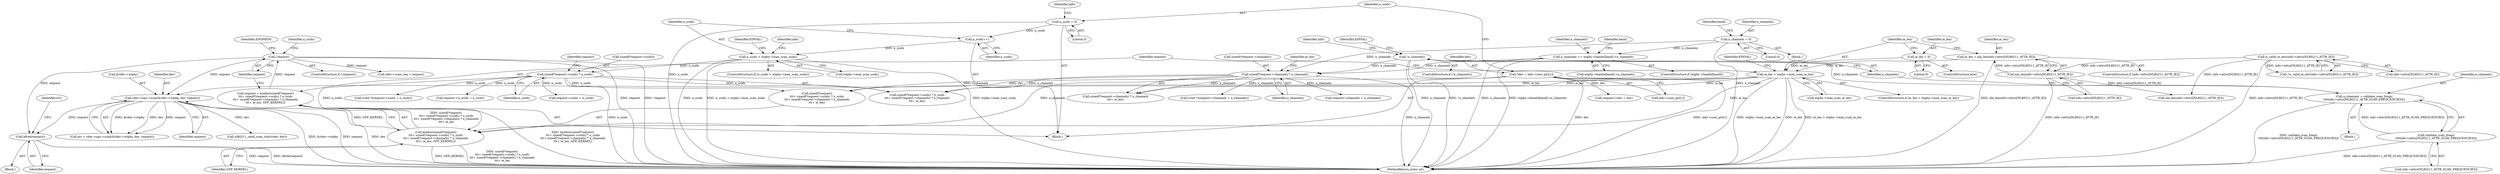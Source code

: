 digraph "0_linux_208c72f4fe44fe09577e7975ba0e7fa0278f3d03_0@API" {
"1000594" [label="(Call,kfree(request))"];
"1000290" [label="(Call,!request)"];
"1000264" [label="(Call,request = kzalloc(sizeof(*request)\n\t\t\t+ sizeof(*request->ssids) * n_ssids\n\t\t\t+ sizeof(*request->channels) * n_channels\n\t\t\t+ ie_len, GFP_KERNEL))"];
"1000266" [label="(Call,kzalloc(sizeof(*request)\n\t\t\t+ sizeof(*request->ssids) * n_ssids\n\t\t\t+ sizeof(*request->channels) * n_channels\n\t\t\t+ ie_len, GFP_KERNEL))"];
"1000272" [label="(Call,sizeof(*request->ssids) * n_ssids)"];
"1000229" [label="(Call,n_ssids > wiphy->max_scan_ssids)"];
"1000226" [label="(Call,n_ssids++)"];
"1000129" [label="(Call,n_ssids = 0)"];
"1000280" [label="(Call,sizeof(*request->channels) * n_channels)"];
"1000186" [label="(Call,!n_channels)"];
"1000177" [label="(Call,n_channels = validate_scan_freqs(\n\t\t\t\tinfo->attrs[NL80211_ATTR_SCAN_FREQUENCIES]))"];
"1000179" [label="(Call,validate_scan_freqs(\n\t\t\t\tinfo->attrs[NL80211_ATTR_SCAN_FREQUENCIES]))"];
"1000193" [label="(Call,n_channels = 0)"];
"1000211" [label="(Call,n_channels += wiphy->bands[band]->n_channels)"];
"1000256" [label="(Call,ie_len > wiphy->max_scan_ie_len)"];
"1000252" [label="(Call,ie_len = 0)"];
"1000243" [label="(Call,ie_len = nla_len(info->attrs[NL80211_ATTR_IE]))"];
"1000245" [label="(Call,nla_len(info->attrs[NL80211_ATTR_IE]))"];
"1000138" [label="(Call,is_valid_ie_attr(info->attrs[NL80211_ATTR_IE]))"];
"1000570" [label="(Call,rdev->ops->scan(&rdev->wiphy, dev, request))"];
"1000116" [label="(Call,*dev = info->user_ptr[1])"];
"1000243" [label="(Call,ie_len = nla_len(info->attrs[NL80211_ATTR_IE]))"];
"1000258" [label="(Call,wiphy->max_scan_ie_len)"];
"1000186" [label="(Call,!n_channels)"];
"1000257" [label="(Identifier,ie_len)"];
"1000273" [label="(Call,sizeof(*request->ssids))"];
"1000212" [label="(Identifier,n_channels)"];
"1000137" [label="(Call,!is_valid_ie_attr(info->attrs[NL80211_ATTR_IE]))"];
"1000117" [label="(Identifier,dev)"];
"1000141" [label="(Identifier,info)"];
"1000213" [label="(Call,wiphy->bands[band]->n_channels)"];
"1000290" [label="(Call,!request)"];
"1000271" [label="(Call,sizeof(*request->ssids) * n_ssids\n\t\t\t+ sizeof(*request->channels) * n_channels\n\t\t\t+ ie_len)"];
"1000118" [label="(Call,info->user_ptr[1])"];
"1000211" [label="(Call,n_channels += wiphy->bands[band]->n_channels)"];
"1000178" [label="(Identifier,n_channels)"];
"1000240" [label="(Identifier,info)"];
"1000265" [label="(Identifier,request)"];
"1000228" [label="(ControlStructure,if (n_ssids > wiphy->max_scan_ssids))"];
"1000587" [label="(Block,)"];
"1000116" [label="(Call,*dev = info->user_ptr[1])"];
"1000195" [label="(Literal,0)"];
"1000179" [label="(Call,validate_scan_freqs(\n\t\t\t\tinfo->attrs[NL80211_ATTR_SCAN_FREQUENCIES]))"];
"1000176" [label="(Block,)"];
"1000571" [label="(Call,&rdev->wiphy)"];
"1000581" [label="(Call,nl80211_send_scan_start(rdev, dev))"];
"1000236" [label="(Identifier,EINVAL)"];
"1000227" [label="(Identifier,n_ssids)"];
"1000568" [label="(Call,err = rdev->ops->scan(&rdev->wiphy, dev, request))"];
"1000325" [label="(Call,(void *)(request->ssids + n_ssids))"];
"1000287" [label="(Identifier,ie_len)"];
"1000597" [label="(Identifier,err)"];
"1000595" [label="(Identifier,request)"];
"1000177" [label="(Call,n_channels = validate_scan_freqs(\n\t\t\t\tinfo->attrs[NL80211_ATTR_SCAN_FREQUENCIES]))"];
"1000252" [label="(Call,ie_len = 0)"];
"1000256" [label="(Call,ie_len > wiphy->max_scan_ie_len)"];
"1000291" [label="(Identifier,request)"];
"1000205" [label="(ControlStructure,if (wiphy->bands[band]))"];
"1000251" [label="(ControlStructure,else)"];
"1000309" [label="(Call,request->n_ssids = n_ssids)"];
"1000575" [label="(Identifier,dev)"];
"1000264" [label="(Call,request = kzalloc(sizeof(*request)\n\t\t\t+ sizeof(*request->ssids) * n_ssids\n\t\t\t+ sizeof(*request->channels) * n_channels\n\t\t\t+ ie_len, GFP_KERNEL))"];
"1000245" [label="(Call,nla_len(info->attrs[NL80211_ATTR_IE]))"];
"1000244" [label="(Identifier,ie_len)"];
"1000272" [label="(Call,sizeof(*request->ssids) * n_ssids)"];
"1000226" [label="(Call,n_ssids++)"];
"1000263" [label="(Identifier,EINVAL)"];
"1000288" [label="(Identifier,GFP_KERNEL)"];
"1000192" [label="(Block,)"];
"1000231" [label="(Call,wiphy->max_scan_ssids)"];
"1000296" [label="(Identifier,n_ssids)"];
"1000279" [label="(Call,sizeof(*request->channels) * n_channels\n\t\t\t+ ie_len)"];
"1000281" [label="(Call,sizeof(*request->channels))"];
"1000294" [label="(Identifier,ENOMEM)"];
"1000130" [label="(Identifier,n_ssids)"];
"1000204" [label="(Identifier,band)"];
"1000529" [label="(Call,nla_len(info->attrs[NL80211_ATTR_IE]))"];
"1000190" [label="(Identifier,EINVAL)"];
"1000337" [label="(Call,(void *)(request->channels + n_channels))"];
"1000289" [label="(ControlStructure,if (!request))"];
"1000230" [label="(Identifier,n_ssids)"];
"1000131" [label="(Literal,0)"];
"1000106" [label="(Block,)"];
"1000563" [label="(Call,rdev->scan_req = request)"];
"1000253" [label="(Identifier,ie_len)"];
"1000280" [label="(Call,sizeof(*request->channels) * n_channels)"];
"1000254" [label="(Literal,0)"];
"1000278" [label="(Identifier,n_ssids)"];
"1000327" [label="(Call,request->ssids + n_ssids)"];
"1000139" [label="(Call,info->attrs[NL80211_ATTR_IE])"];
"1000198" [label="(Identifier,band)"];
"1000570" [label="(Call,rdev->ops->scan(&rdev->wiphy, dev, request))"];
"1000267" [label="(Call,sizeof(*request)\n\t\t\t+ sizeof(*request->ssids) * n_ssids\n\t\t\t+ sizeof(*request->channels) * n_channels\n\t\t\t+ ie_len)"];
"1000246" [label="(Call,info->attrs[NL80211_ATTR_IE])"];
"1000576" [label="(Identifier,request)"];
"1000223" [label="(Identifier,info)"];
"1000194" [label="(Identifier,n_channels)"];
"1000180" [label="(Call,info->attrs[NL80211_ATTR_SCAN_FREQUENCIES])"];
"1000284" [label="(Identifier,request)"];
"1000286" [label="(Identifier,n_channels)"];
"1000138" [label="(Call,is_valid_ie_attr(info->attrs[NL80211_ATTR_IE]))"];
"1000129" [label="(Call,n_ssids = 0)"];
"1000237" [label="(ControlStructure,if (info->attrs[NL80211_ATTR_IE]))"];
"1000229" [label="(Call,n_ssids > wiphy->max_scan_ssids)"];
"1000266" [label="(Call,kzalloc(sizeof(*request)\n\t\t\t+ sizeof(*request->ssids) * n_ssids\n\t\t\t+ sizeof(*request->channels) * n_channels\n\t\t\t+ ie_len, GFP_KERNEL))"];
"1000187" [label="(Identifier,n_channels)"];
"1000255" [label="(ControlStructure,if (ie_len > wiphy->max_scan_ie_len))"];
"1000550" [label="(Call,request->dev = dev)"];
"1000598" [label="(MethodReturn,static int)"];
"1000339" [label="(Call,request->channels + n_channels)"];
"1000185" [label="(ControlStructure,if (!n_channels))"];
"1000193" [label="(Call,n_channels = 0)"];
"1000594" [label="(Call,kfree(request))"];
"1000594" -> "1000587"  [label="AST: "];
"1000594" -> "1000595"  [label="CFG: "];
"1000595" -> "1000594"  [label="AST: "];
"1000597" -> "1000594"  [label="CFG: "];
"1000594" -> "1000598"  [label="DDG: request"];
"1000594" -> "1000598"  [label="DDG: kfree(request)"];
"1000290" -> "1000594"  [label="DDG: request"];
"1000570" -> "1000594"  [label="DDG: request"];
"1000290" -> "1000289"  [label="AST: "];
"1000290" -> "1000291"  [label="CFG: "];
"1000291" -> "1000290"  [label="AST: "];
"1000294" -> "1000290"  [label="CFG: "];
"1000296" -> "1000290"  [label="CFG: "];
"1000290" -> "1000598"  [label="DDG: request"];
"1000290" -> "1000598"  [label="DDG: !request"];
"1000264" -> "1000290"  [label="DDG: request"];
"1000290" -> "1000563"  [label="DDG: request"];
"1000290" -> "1000570"  [label="DDG: request"];
"1000264" -> "1000106"  [label="AST: "];
"1000264" -> "1000266"  [label="CFG: "];
"1000265" -> "1000264"  [label="AST: "];
"1000266" -> "1000264"  [label="AST: "];
"1000291" -> "1000264"  [label="CFG: "];
"1000264" -> "1000598"  [label="DDG: kzalloc(sizeof(*request)\n\t\t\t+ sizeof(*request->ssids) * n_ssids\n\t\t\t+ sizeof(*request->channels) * n_channels\n\t\t\t+ ie_len, GFP_KERNEL)"];
"1000266" -> "1000264"  [label="DDG: sizeof(*request)\n\t\t\t+ sizeof(*request->ssids) * n_ssids\n\t\t\t+ sizeof(*request->channels) * n_channels\n\t\t\t+ ie_len"];
"1000266" -> "1000264"  [label="DDG: GFP_KERNEL"];
"1000266" -> "1000288"  [label="CFG: "];
"1000267" -> "1000266"  [label="AST: "];
"1000288" -> "1000266"  [label="AST: "];
"1000266" -> "1000598"  [label="DDG: sizeof(*request)\n\t\t\t+ sizeof(*request->ssids) * n_ssids\n\t\t\t+ sizeof(*request->channels) * n_channels\n\t\t\t+ ie_len"];
"1000266" -> "1000598"  [label="DDG: GFP_KERNEL"];
"1000272" -> "1000266"  [label="DDG: n_ssids"];
"1000280" -> "1000266"  [label="DDG: n_channels"];
"1000256" -> "1000266"  [label="DDG: ie_len"];
"1000272" -> "1000271"  [label="AST: "];
"1000272" -> "1000278"  [label="CFG: "];
"1000273" -> "1000272"  [label="AST: "];
"1000278" -> "1000272"  [label="AST: "];
"1000284" -> "1000272"  [label="CFG: "];
"1000272" -> "1000598"  [label="DDG: n_ssids"];
"1000272" -> "1000267"  [label="DDG: n_ssids"];
"1000272" -> "1000271"  [label="DDG: n_ssids"];
"1000229" -> "1000272"  [label="DDG: n_ssids"];
"1000272" -> "1000309"  [label="DDG: n_ssids"];
"1000272" -> "1000325"  [label="DDG: n_ssids"];
"1000272" -> "1000327"  [label="DDG: n_ssids"];
"1000229" -> "1000228"  [label="AST: "];
"1000229" -> "1000231"  [label="CFG: "];
"1000230" -> "1000229"  [label="AST: "];
"1000231" -> "1000229"  [label="AST: "];
"1000236" -> "1000229"  [label="CFG: "];
"1000240" -> "1000229"  [label="CFG: "];
"1000229" -> "1000598"  [label="DDG: n_ssids > wiphy->max_scan_ssids"];
"1000229" -> "1000598"  [label="DDG: wiphy->max_scan_ssids"];
"1000229" -> "1000598"  [label="DDG: n_ssids"];
"1000226" -> "1000229"  [label="DDG: n_ssids"];
"1000226" -> "1000106"  [label="AST: "];
"1000226" -> "1000227"  [label="CFG: "];
"1000227" -> "1000226"  [label="AST: "];
"1000230" -> "1000226"  [label="CFG: "];
"1000129" -> "1000226"  [label="DDG: n_ssids"];
"1000129" -> "1000106"  [label="AST: "];
"1000129" -> "1000131"  [label="CFG: "];
"1000130" -> "1000129"  [label="AST: "];
"1000131" -> "1000129"  [label="AST: "];
"1000141" -> "1000129"  [label="CFG: "];
"1000129" -> "1000598"  [label="DDG: n_ssids"];
"1000280" -> "1000279"  [label="AST: "];
"1000280" -> "1000286"  [label="CFG: "];
"1000281" -> "1000280"  [label="AST: "];
"1000286" -> "1000280"  [label="AST: "];
"1000287" -> "1000280"  [label="CFG: "];
"1000280" -> "1000598"  [label="DDG: n_channels"];
"1000280" -> "1000267"  [label="DDG: n_channels"];
"1000280" -> "1000271"  [label="DDG: n_channels"];
"1000280" -> "1000279"  [label="DDG: n_channels"];
"1000186" -> "1000280"  [label="DDG: n_channels"];
"1000193" -> "1000280"  [label="DDG: n_channels"];
"1000211" -> "1000280"  [label="DDG: n_channels"];
"1000280" -> "1000337"  [label="DDG: n_channels"];
"1000280" -> "1000339"  [label="DDG: n_channels"];
"1000186" -> "1000185"  [label="AST: "];
"1000186" -> "1000187"  [label="CFG: "];
"1000187" -> "1000186"  [label="AST: "];
"1000190" -> "1000186"  [label="CFG: "];
"1000223" -> "1000186"  [label="CFG: "];
"1000186" -> "1000598"  [label="DDG: !n_channels"];
"1000186" -> "1000598"  [label="DDG: n_channels"];
"1000177" -> "1000186"  [label="DDG: n_channels"];
"1000177" -> "1000176"  [label="AST: "];
"1000177" -> "1000179"  [label="CFG: "];
"1000178" -> "1000177"  [label="AST: "];
"1000179" -> "1000177"  [label="AST: "];
"1000187" -> "1000177"  [label="CFG: "];
"1000177" -> "1000598"  [label="DDG: validate_scan_freqs(\n\t\t\t\tinfo->attrs[NL80211_ATTR_SCAN_FREQUENCIES])"];
"1000179" -> "1000177"  [label="DDG: info->attrs[NL80211_ATTR_SCAN_FREQUENCIES]"];
"1000179" -> "1000180"  [label="CFG: "];
"1000180" -> "1000179"  [label="AST: "];
"1000179" -> "1000598"  [label="DDG: info->attrs[NL80211_ATTR_SCAN_FREQUENCIES]"];
"1000193" -> "1000192"  [label="AST: "];
"1000193" -> "1000195"  [label="CFG: "];
"1000194" -> "1000193"  [label="AST: "];
"1000195" -> "1000193"  [label="AST: "];
"1000198" -> "1000193"  [label="CFG: "];
"1000193" -> "1000598"  [label="DDG: n_channels"];
"1000193" -> "1000211"  [label="DDG: n_channels"];
"1000211" -> "1000205"  [label="AST: "];
"1000211" -> "1000213"  [label="CFG: "];
"1000212" -> "1000211"  [label="AST: "];
"1000213" -> "1000211"  [label="AST: "];
"1000204" -> "1000211"  [label="CFG: "];
"1000211" -> "1000598"  [label="DDG: n_channels"];
"1000211" -> "1000598"  [label="DDG: wiphy->bands[band]->n_channels"];
"1000256" -> "1000255"  [label="AST: "];
"1000256" -> "1000258"  [label="CFG: "];
"1000257" -> "1000256"  [label="AST: "];
"1000258" -> "1000256"  [label="AST: "];
"1000263" -> "1000256"  [label="CFG: "];
"1000265" -> "1000256"  [label="CFG: "];
"1000256" -> "1000598"  [label="DDG: wiphy->max_scan_ie_len"];
"1000256" -> "1000598"  [label="DDG: ie_len"];
"1000256" -> "1000598"  [label="DDG: ie_len > wiphy->max_scan_ie_len"];
"1000252" -> "1000256"  [label="DDG: ie_len"];
"1000243" -> "1000256"  [label="DDG: ie_len"];
"1000256" -> "1000267"  [label="DDG: ie_len"];
"1000256" -> "1000271"  [label="DDG: ie_len"];
"1000256" -> "1000279"  [label="DDG: ie_len"];
"1000252" -> "1000251"  [label="AST: "];
"1000252" -> "1000254"  [label="CFG: "];
"1000253" -> "1000252"  [label="AST: "];
"1000254" -> "1000252"  [label="AST: "];
"1000257" -> "1000252"  [label="CFG: "];
"1000243" -> "1000237"  [label="AST: "];
"1000243" -> "1000245"  [label="CFG: "];
"1000244" -> "1000243"  [label="AST: "];
"1000245" -> "1000243"  [label="AST: "];
"1000257" -> "1000243"  [label="CFG: "];
"1000243" -> "1000598"  [label="DDG: nla_len(info->attrs[NL80211_ATTR_IE])"];
"1000245" -> "1000243"  [label="DDG: info->attrs[NL80211_ATTR_IE]"];
"1000245" -> "1000246"  [label="CFG: "];
"1000246" -> "1000245"  [label="AST: "];
"1000245" -> "1000598"  [label="DDG: info->attrs[NL80211_ATTR_IE]"];
"1000138" -> "1000245"  [label="DDG: info->attrs[NL80211_ATTR_IE]"];
"1000245" -> "1000529"  [label="DDG: info->attrs[NL80211_ATTR_IE]"];
"1000138" -> "1000137"  [label="AST: "];
"1000138" -> "1000139"  [label="CFG: "];
"1000139" -> "1000138"  [label="AST: "];
"1000137" -> "1000138"  [label="CFG: "];
"1000138" -> "1000598"  [label="DDG: info->attrs[NL80211_ATTR_IE]"];
"1000138" -> "1000137"  [label="DDG: info->attrs[NL80211_ATTR_IE]"];
"1000138" -> "1000529"  [label="DDG: info->attrs[NL80211_ATTR_IE]"];
"1000570" -> "1000568"  [label="AST: "];
"1000570" -> "1000576"  [label="CFG: "];
"1000571" -> "1000570"  [label="AST: "];
"1000575" -> "1000570"  [label="AST: "];
"1000576" -> "1000570"  [label="AST: "];
"1000568" -> "1000570"  [label="CFG: "];
"1000570" -> "1000598"  [label="DDG: dev"];
"1000570" -> "1000598"  [label="DDG: &rdev->wiphy"];
"1000570" -> "1000598"  [label="DDG: request"];
"1000570" -> "1000568"  [label="DDG: &rdev->wiphy"];
"1000570" -> "1000568"  [label="DDG: dev"];
"1000570" -> "1000568"  [label="DDG: request"];
"1000116" -> "1000570"  [label="DDG: dev"];
"1000570" -> "1000581"  [label="DDG: dev"];
"1000116" -> "1000106"  [label="AST: "];
"1000116" -> "1000118"  [label="CFG: "];
"1000117" -> "1000116"  [label="AST: "];
"1000118" -> "1000116"  [label="AST: "];
"1000130" -> "1000116"  [label="CFG: "];
"1000116" -> "1000598"  [label="DDG: dev"];
"1000116" -> "1000598"  [label="DDG: info->user_ptr[1]"];
"1000116" -> "1000550"  [label="DDG: dev"];
}
